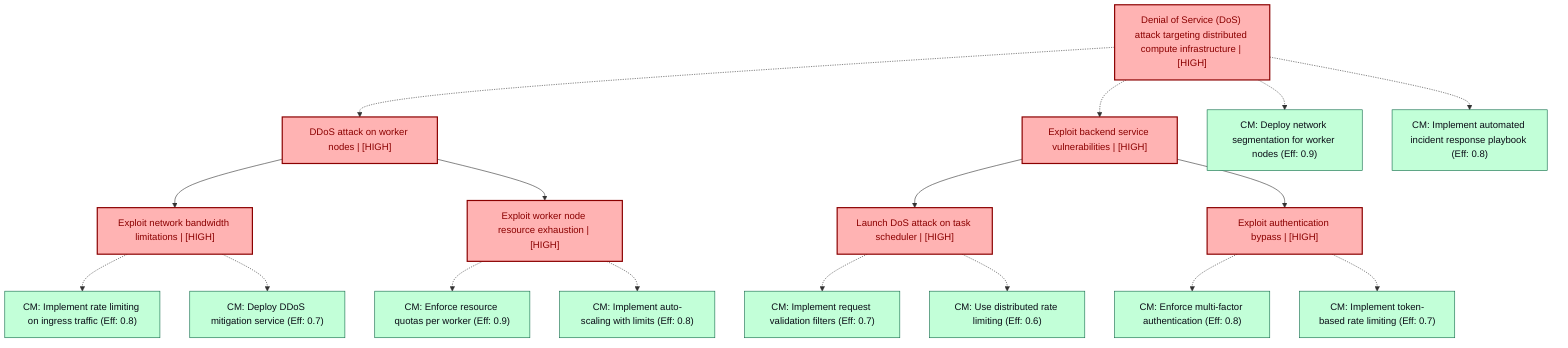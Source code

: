 graph TB
  node_01K67D29B3JKR9AVT775S7FBSH["Denial of Service (DoS) attack targeting distributed compute infrastructure | [HIGH]"]:::highRisk
  node_01K67D29B3JKR9AVT775S7FBSH-01["DDoS attack on worker nodes | [HIGH]"]:::highRisk
  node_01K67D29B3JKR9AVT775S7FBSH-01-01["Exploit network bandwidth limitations | [HIGH]"]:::highRisk
  node_01K67D29B3JKR9AVT775S7FBSH-01-01_cm_0["CM: Implement rate limiting on ingress traffic (Eff: 0.8)"]:::countermeasure
  node_01K67D29B3JKR9AVT775S7FBSH-01-01_cm_1["CM: Deploy DDoS mitigation service (Eff: 0.7)"]:::countermeasure
  node_01K67D29B3JKR9AVT775S7FBSH-01-02["Exploit worker node resource exhaustion | [HIGH]"]:::highRisk
  node_01K67D29B3JKR9AVT775S7FBSH-01-02_cm_0["CM: Enforce resource quotas per worker (Eff: 0.9)"]:::countermeasure
  node_01K67D29B3JKR9AVT775S7FBSH-01-02_cm_1["CM: Implement auto-scaling with limits (Eff: 0.8)"]:::countermeasure
  node_01K67D29B3JKR9AVT775S7FBSH-02["Exploit backend service vulnerabilities | [HIGH]"]:::highRisk
  node_01K67D29B3JKR9AVT775S7FBSH-02-01["Launch DoS attack on task scheduler | [HIGH]"]:::highRisk
  node_01K67D29B3JKR9AVT775S7FBSH-02-01_cm_0["CM: Implement request validation filters (Eff: 0.7)"]:::countermeasure
  node_01K67D29B3JKR9AVT775S7FBSH-02-01_cm_1["CM: Use distributed rate limiting (Eff: 0.6)"]:::countermeasure
  node_01K67D29B3JKR9AVT775S7FBSH-02-02["Exploit authentication bypass | [HIGH]"]:::highRisk
  node_01K67D29B3JKR9AVT775S7FBSH-02-02_cm_0["CM: Enforce multi-factor authentication (Eff: 0.8)"]:::countermeasure
  node_01K67D29B3JKR9AVT775S7FBSH-02-02_cm_1["CM: Implement token-based rate limiting (Eff: 0.7)"]:::countermeasure
  node_01K67D29B3JKR9AVT775S7FBSH_cm_0["CM: Deploy network segmentation for worker nodes (Eff: 0.9)"]:::countermeasure
  node_01K67D29B3JKR9AVT775S7FBSH_cm_1["CM: Implement automated incident response playbook (Eff: 0.8)"]:::countermeasure

  node_01K67D29B3JKR9AVT775S7FBSH -.-> node_01K67D29B3JKR9AVT775S7FBSH-01
  node_01K67D29B3JKR9AVT775S7FBSH-01 --> node_01K67D29B3JKR9AVT775S7FBSH-01-01
  node_01K67D29B3JKR9AVT775S7FBSH-01-01 -.-> node_01K67D29B3JKR9AVT775S7FBSH-01-01_cm_0
  node_01K67D29B3JKR9AVT775S7FBSH-01-01 -.-> node_01K67D29B3JKR9AVT775S7FBSH-01-01_cm_1
  node_01K67D29B3JKR9AVT775S7FBSH-01 --> node_01K67D29B3JKR9AVT775S7FBSH-01-02
  node_01K67D29B3JKR9AVT775S7FBSH-01-02 -.-> node_01K67D29B3JKR9AVT775S7FBSH-01-02_cm_0
  node_01K67D29B3JKR9AVT775S7FBSH-01-02 -.-> node_01K67D29B3JKR9AVT775S7FBSH-01-02_cm_1
  node_01K67D29B3JKR9AVT775S7FBSH -.-> node_01K67D29B3JKR9AVT775S7FBSH-02
  node_01K67D29B3JKR9AVT775S7FBSH-02 --> node_01K67D29B3JKR9AVT775S7FBSH-02-01
  node_01K67D29B3JKR9AVT775S7FBSH-02-01 -.-> node_01K67D29B3JKR9AVT775S7FBSH-02-01_cm_0
  node_01K67D29B3JKR9AVT775S7FBSH-02-01 -.-> node_01K67D29B3JKR9AVT775S7FBSH-02-01_cm_1
  node_01K67D29B3JKR9AVT775S7FBSH-02 --> node_01K67D29B3JKR9AVT775S7FBSH-02-02
  node_01K67D29B3JKR9AVT775S7FBSH-02-02 -.-> node_01K67D29B3JKR9AVT775S7FBSH-02-02_cm_0
  node_01K67D29B3JKR9AVT775S7FBSH-02-02 -.-> node_01K67D29B3JKR9AVT775S7FBSH-02-02_cm_1
  node_01K67D29B3JKR9AVT775S7FBSH -.-> node_01K67D29B3JKR9AVT775S7FBSH_cm_0
  node_01K67D29B3JKR9AVT775S7FBSH -.-> node_01K67D29B3JKR9AVT775S7FBSH_cm_1

  classDef andNode fill:#FFB3B3,stroke:#8B0000,stroke-width:2px,color:#0B0D17
  classDef orNode fill:#C2FFD8,stroke:#106B49,stroke-width:2px,color:#0B0D17
  classDef leafNode fill:#73d1ff,stroke:#29ABE2,stroke-width:2px,color:#0B0D17
  classDef highRisk fill:#FFB3B3,color:#8B0000,stroke:#8B0000,stroke-width:2px
  classDef mediumRisk fill:#FFF200,stroke:#7A6300,stroke-width:1px,color:#0B0D17
  classDef lowRisk fill:#FFF2B3,stroke:#FFF2B3,stroke-width:1px,color:#0B0D17
  classDef countermeasure fill:#C2FFD8,stroke:#106B49,stroke-width:1px,color:#0B0D17
  classDef reference fill:#ffa1ad,stroke:#A259FF,stroke-width:1px,stroke-dasharray:3 3,color:#0B0D17
  classDef mitreNode stroke-dasharray:5 5
  classDef note fill:#ffffcc,stroke:#ffcc00,stroke-width:2px,stroke-dasharray:5 5